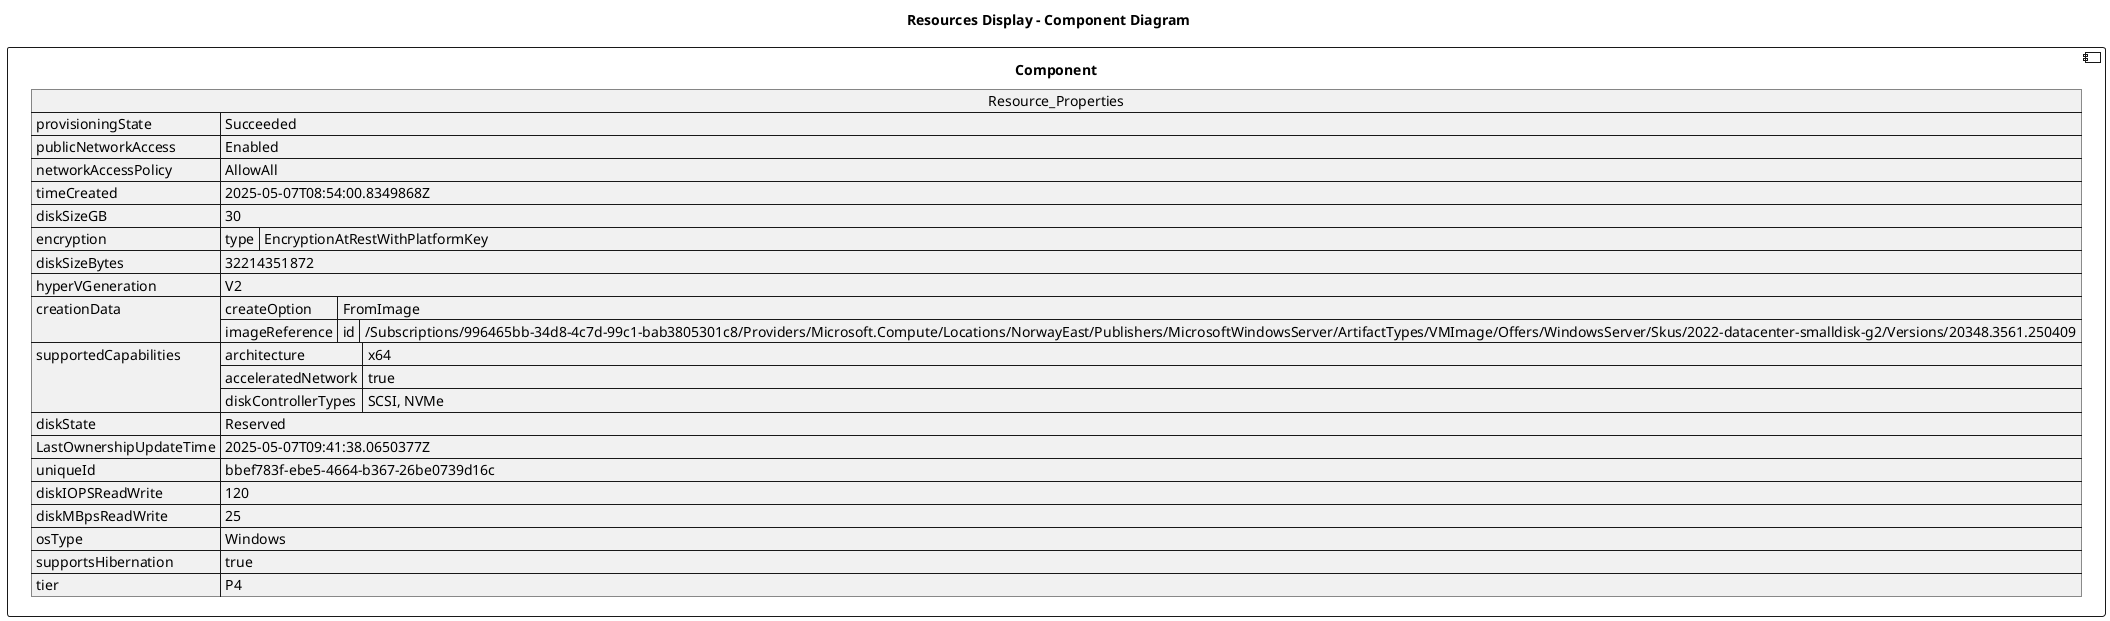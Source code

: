 @startuml

title Resources Display - Component Diagram

component Component {

json  Resource_Properties {
  "provisioningState": "Succeeded",
  "publicNetworkAccess": "Enabled",
  "networkAccessPolicy": "AllowAll",
  "timeCreated": "2025-05-07T08:54:00.8349868Z",
  "diskSizeGB": 30,
  "encryption": {
    "type": "EncryptionAtRestWithPlatformKey"
  },
  "diskSizeBytes": 32214351872,
  "hyperVGeneration": "V2",
  "creationData": {
    "createOption": "FromImage",
    "imageReference": {
      "id": "/Subscriptions/996465bb-34d8-4c7d-99c1-bab3805301c8/Providers/Microsoft.Compute/Locations/NorwayEast/Publishers/MicrosoftWindowsServer/ArtifactTypes/VMImage/Offers/WindowsServer/Skus/2022-datacenter-smalldisk-g2/Versions/20348.3561.250409"
    }
  },
  "supportedCapabilities": {
    "architecture": "x64",
    "acceleratedNetwork": true,
    "diskControllerTypes": "SCSI, NVMe"
  },
  "diskState": "Reserved",
  "LastOwnershipUpdateTime": "2025-05-07T09:41:38.0650377Z",
  "uniqueId": "bbef783f-ebe5-4664-b367-26be0739d16c",
  "diskIOPSReadWrite": 120,
  "diskMBpsReadWrite": 25,
  "osType": "Windows",
  "supportsHibernation": true,
  "tier": "P4"
}
}
@enduml
